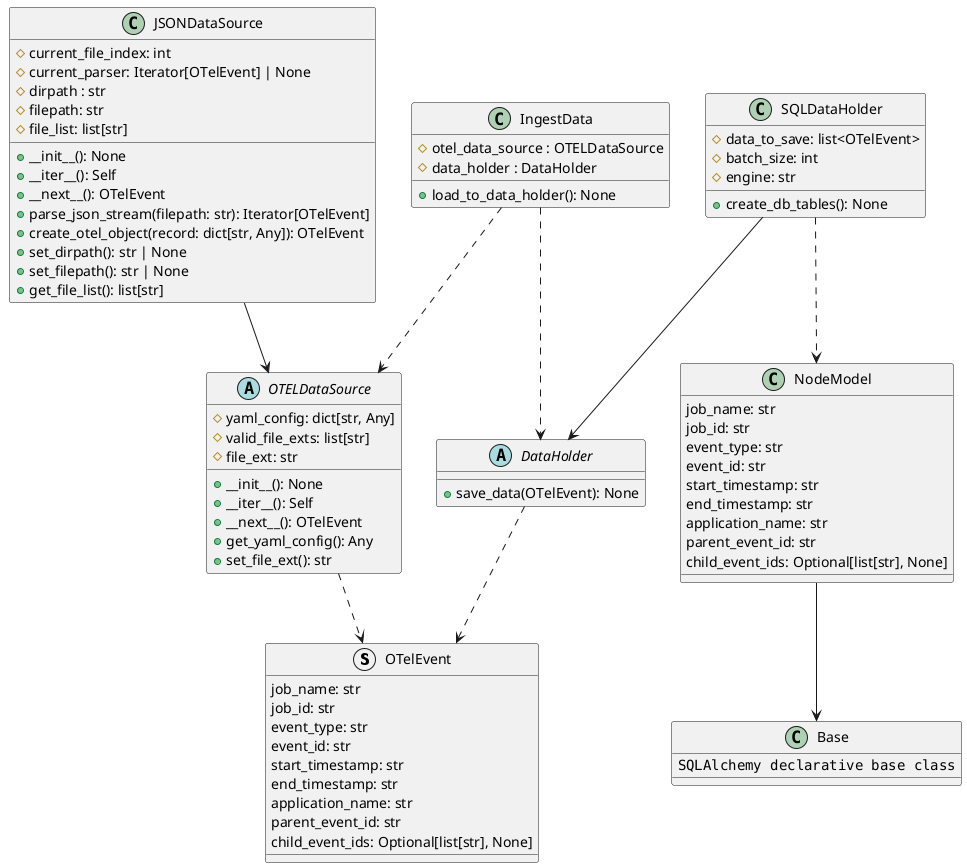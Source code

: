 @startuml

struct OTelEvent {
    job_name: str
    job_id: str
    event_type: str
    event_id: str
    start_timestamp: str
    end_timestamp: str
    application_name: str
    parent_event_id: str
    child_event_ids: Optional[list[str], None]
}

abstract class OTELDataSource {
    #yaml_config: dict[str, Any]
    #valid_file_exts: list[str]
    #file_ext: str
    +__init__(): None
    +__iter__(): Self
    +__next__(): OTelEvent
    +get_yaml_config(): Any
    +set_file_ext(): str
}

class JSONDataSource {
    #current_file_index: int
    #current_parser: Iterator[OTelEvent] | None
    #dirpath : str
    #filepath: str
    #file_list: list[str]
    +__init__(): None
    +__iter__(): Self
    +__next__(): OTelEvent
    +parse_json_stream(filepath: str): Iterator[OTelEvent]
    +create_otel_object(record: dict[str, Any]): OTelEvent
    +set_dirpath(): str | None
    +set_filepath(): str | None
    +get_file_list(): list[str]
}

class SQLDataHolder {
    #data_to_save: list<OTelEvent>
    #batch_size: int
    #engine: str
    +create_db_tables(): None
}

class NodeModel {
    job_name: str
    job_id: str
    event_type: str
    event_id: str
    start_timestamp: str
    end_timestamp: str
    application_name: str
    parent_event_id: str
    child_event_ids: Optional[list[str], None]
}

class Base {
    ""SQLAlchemy declarative base class""
}

abstract class DataHolder {
    +save_data(OTelEvent): None
}

class IngestData {
    #otel_data_source : OTELDataSource
    #data_holder : DataHolder
    +load_to_data_holder(): None
}

IngestData ..> OTELDataSource
IngestData ..> DataHolder
OTELDataSource ..> OTelEvent
JSONDataSource --> OTELDataSource
SQLDataHolder --> DataHolder
SQLDataHolder ..> NodeModel
NodeModel --> Base
DataHolder ..> OTelEvent


@enduml